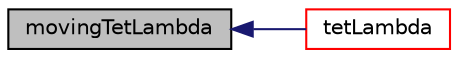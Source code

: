 digraph "movingTetLambda"
{
  bgcolor="transparent";
  edge [fontname="Helvetica",fontsize="10",labelfontname="Helvetica",labelfontsize="10"];
  node [fontname="Helvetica",fontsize="10",shape=record];
  rankdir="LR";
  Node1 [label="movingTetLambda",height=0.2,width=0.4,color="black", fillcolor="grey75", style="filled", fontcolor="black"];
  Node1 -> Node2 [dir="back",color="midnightblue",fontsize="10",style="solid",fontname="Helvetica"];
  Node2 [label="tetLambda",height=0.2,width=0.4,color="red",URL="$a01775.html#a1008a87784a30e1c59b551192cb0e106",tooltip="Find the lambda value for the line to-from across the. "];
}
